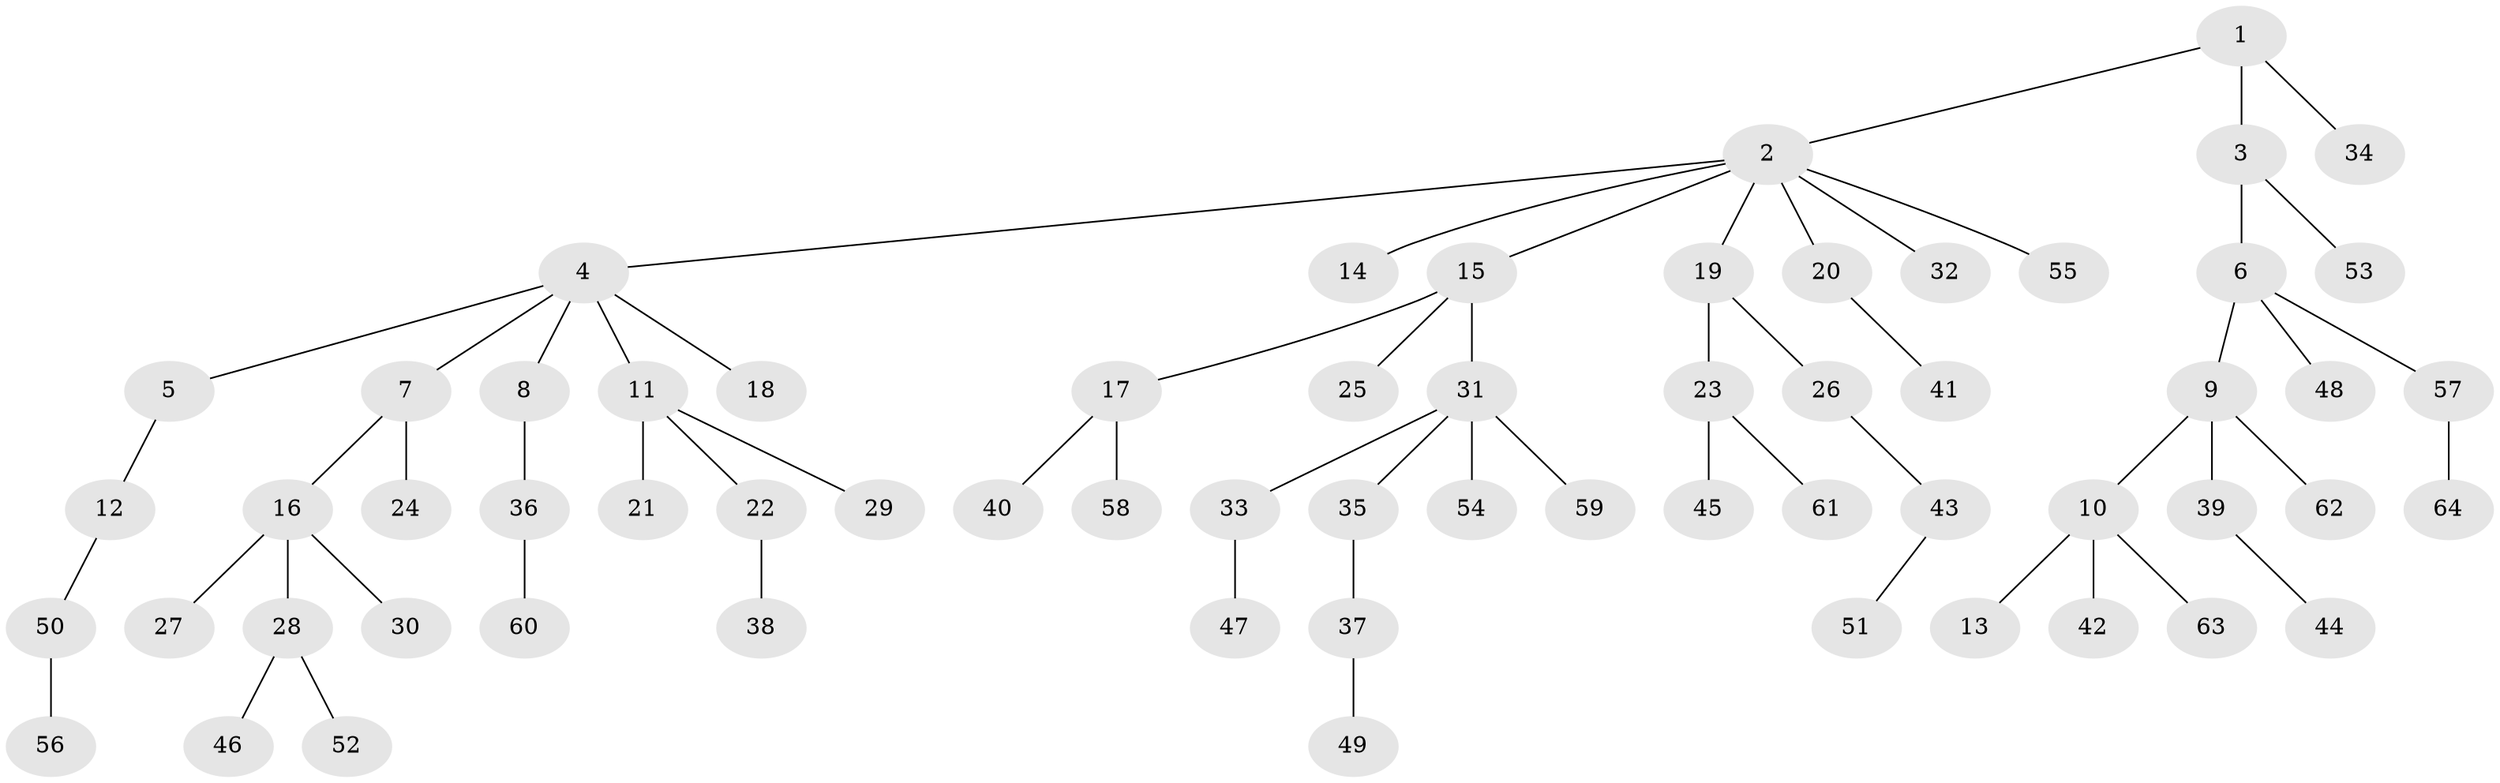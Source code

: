 // Generated by graph-tools (version 1.1) at 2025/02/03/09/25 03:02:22]
// undirected, 64 vertices, 63 edges
graph export_dot {
graph [start="1"]
  node [color=gray90,style=filled];
  1;
  2;
  3;
  4;
  5;
  6;
  7;
  8;
  9;
  10;
  11;
  12;
  13;
  14;
  15;
  16;
  17;
  18;
  19;
  20;
  21;
  22;
  23;
  24;
  25;
  26;
  27;
  28;
  29;
  30;
  31;
  32;
  33;
  34;
  35;
  36;
  37;
  38;
  39;
  40;
  41;
  42;
  43;
  44;
  45;
  46;
  47;
  48;
  49;
  50;
  51;
  52;
  53;
  54;
  55;
  56;
  57;
  58;
  59;
  60;
  61;
  62;
  63;
  64;
  1 -- 2;
  1 -- 3;
  1 -- 34;
  2 -- 4;
  2 -- 14;
  2 -- 15;
  2 -- 19;
  2 -- 20;
  2 -- 32;
  2 -- 55;
  3 -- 6;
  3 -- 53;
  4 -- 5;
  4 -- 7;
  4 -- 8;
  4 -- 11;
  4 -- 18;
  5 -- 12;
  6 -- 9;
  6 -- 48;
  6 -- 57;
  7 -- 16;
  7 -- 24;
  8 -- 36;
  9 -- 10;
  9 -- 39;
  9 -- 62;
  10 -- 13;
  10 -- 42;
  10 -- 63;
  11 -- 21;
  11 -- 22;
  11 -- 29;
  12 -- 50;
  15 -- 17;
  15 -- 25;
  15 -- 31;
  16 -- 27;
  16 -- 28;
  16 -- 30;
  17 -- 40;
  17 -- 58;
  19 -- 23;
  19 -- 26;
  20 -- 41;
  22 -- 38;
  23 -- 45;
  23 -- 61;
  26 -- 43;
  28 -- 46;
  28 -- 52;
  31 -- 33;
  31 -- 35;
  31 -- 54;
  31 -- 59;
  33 -- 47;
  35 -- 37;
  36 -- 60;
  37 -- 49;
  39 -- 44;
  43 -- 51;
  50 -- 56;
  57 -- 64;
}
